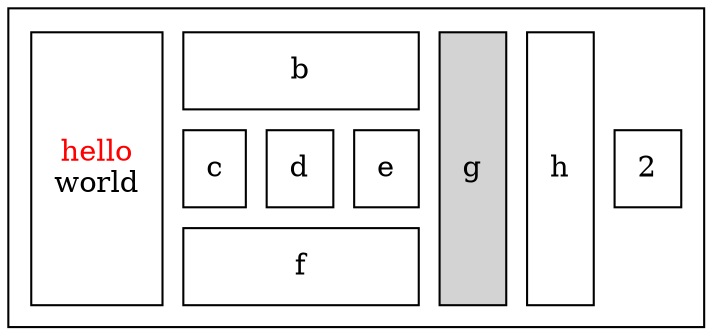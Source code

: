 digraph html {
    abc [
        shape=none, margin=0, label=<
            <TABLE BORDER="1" CELLBORDER="1" CELLSPACING="10" CELLPADDING="10">
            <TR>
                <TD ROWSPAN="3"><FONT COLOR="red">hello</FONT><BR/>world</TD>
                <TD COLSPAN="3">b</TD>
                <TD ROWSPAN="3" BGCOLOR="lightgrey">g</TD>
                <TD ROWSPAN="3">h</TD>
            </TR>
            <TR>
                <TD>c</TD> 
                <TD PORT="here">d</TD>
                <TD>e</TD>
                <TD>2</TD>
            </TR>
            <TR><TD COLSPAN="3">f</TD>
            </TR>
            </TABLE>
        >];
}
